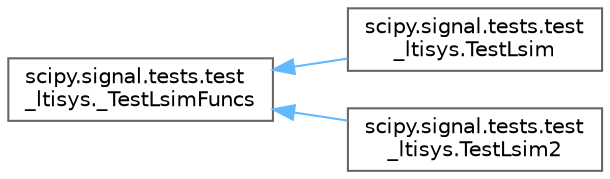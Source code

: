 digraph "Graphical Class Hierarchy"
{
 // LATEX_PDF_SIZE
  bgcolor="transparent";
  edge [fontname=Helvetica,fontsize=10,labelfontname=Helvetica,labelfontsize=10];
  node [fontname=Helvetica,fontsize=10,shape=box,height=0.2,width=0.4];
  rankdir="LR";
  Node0 [id="Node000000",label="scipy.signal.tests.test\l_ltisys._TestLsimFuncs",height=0.2,width=0.4,color="grey40", fillcolor="white", style="filled",URL="$d1/d92/classscipy_1_1signal_1_1tests_1_1test__ltisys_1_1__TestLsimFuncs.html",tooltip=" "];
  Node0 -> Node1 [id="edge5306_Node000000_Node000001",dir="back",color="steelblue1",style="solid",tooltip=" "];
  Node1 [id="Node000001",label="scipy.signal.tests.test\l_ltisys.TestLsim",height=0.2,width=0.4,color="grey40", fillcolor="white", style="filled",URL="$db/de8/classscipy_1_1signal_1_1tests_1_1test__ltisys_1_1TestLsim.html",tooltip=" "];
  Node0 -> Node2 [id="edge5307_Node000000_Node000002",dir="back",color="steelblue1",style="solid",tooltip=" "];
  Node2 [id="Node000002",label="scipy.signal.tests.test\l_ltisys.TestLsim2",height=0.2,width=0.4,color="grey40", fillcolor="white", style="filled",URL="$d4/d6b/classscipy_1_1signal_1_1tests_1_1test__ltisys_1_1TestLsim2.html",tooltip=" "];
}

